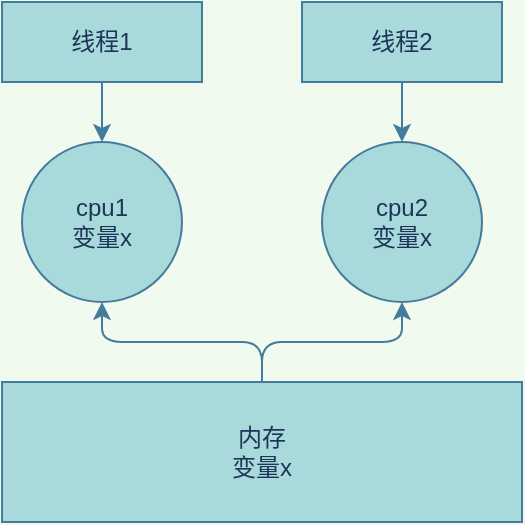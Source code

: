 <mxfile>
    <diagram id="7oTW11_E6rAP86i9HCWp" name="第 1 页">
        <mxGraphModel dx="584" dy="353" grid="1" gridSize="10" guides="1" tooltips="1" connect="1" arrows="1" fold="1" page="1" pageScale="1" pageWidth="827" pageHeight="1169" background="#F1FAEE" math="0" shadow="0">
            <root>
                <mxCell id="0"/>
                <mxCell id="1" parent="0"/>
                <mxCell id="9" style="edgeStyle=orthogonalEdgeStyle;curved=0;rounded=1;sketch=0;orthogonalLoop=1;jettySize=auto;html=1;entryX=0.5;entryY=0;entryDx=0;entryDy=0;fontColor=#1D3557;strokeColor=#457B9D;fillColor=#A8DADC;" edge="1" parent="1" source="2" target="5">
                    <mxGeometry relative="1" as="geometry"/>
                </mxCell>
                <mxCell id="2" value="线程1" style="rounded=0;whiteSpace=wrap;html=1;sketch=0;fontColor=#1D3557;strokeColor=#457B9D;fillColor=#A8DADC;" vertex="1" parent="1">
                    <mxGeometry x="190" y="70" width="100" height="40" as="geometry"/>
                </mxCell>
                <mxCell id="10" style="edgeStyle=orthogonalEdgeStyle;curved=0;rounded=1;sketch=0;orthogonalLoop=1;jettySize=auto;html=1;entryX=0.5;entryY=0;entryDx=0;entryDy=0;fontColor=#1D3557;strokeColor=#457B9D;fillColor=#A8DADC;" edge="1" parent="1" source="3" target="6">
                    <mxGeometry relative="1" as="geometry"/>
                </mxCell>
                <mxCell id="3" value="线程2" style="rounded=0;whiteSpace=wrap;html=1;sketch=0;fontColor=#1D3557;strokeColor=#457B9D;fillColor=#A8DADC;" vertex="1" parent="1">
                    <mxGeometry x="340" y="70" width="100" height="40" as="geometry"/>
                </mxCell>
                <mxCell id="7" style="edgeStyle=orthogonalEdgeStyle;curved=0;rounded=1;sketch=0;orthogonalLoop=1;jettySize=auto;html=1;entryX=0.5;entryY=1;entryDx=0;entryDy=0;fontColor=#1D3557;strokeColor=#457B9D;fillColor=#A8DADC;" edge="1" parent="1" source="4" target="5">
                    <mxGeometry relative="1" as="geometry"/>
                </mxCell>
                <mxCell id="8" style="edgeStyle=orthogonalEdgeStyle;curved=0;rounded=1;sketch=0;orthogonalLoop=1;jettySize=auto;html=1;entryX=0.5;entryY=1;entryDx=0;entryDy=0;fontColor=#1D3557;strokeColor=#457B9D;fillColor=#A8DADC;" edge="1" parent="1" source="4" target="6">
                    <mxGeometry relative="1" as="geometry"/>
                </mxCell>
                <mxCell id="4" value="内存&lt;br&gt;变量x" style="rounded=0;whiteSpace=wrap;html=1;sketch=0;fontColor=#1D3557;strokeColor=#457B9D;fillColor=#A8DADC;" vertex="1" parent="1">
                    <mxGeometry x="190" y="260" width="260" height="70" as="geometry"/>
                </mxCell>
                <mxCell id="5" value="cpu1&lt;br&gt;变量x" style="ellipse;whiteSpace=wrap;html=1;aspect=fixed;rounded=0;sketch=0;fontColor=#1D3557;strokeColor=#457B9D;fillColor=#A8DADC;" vertex="1" parent="1">
                    <mxGeometry x="200" y="140" width="80" height="80" as="geometry"/>
                </mxCell>
                <mxCell id="6" value="cpu2&lt;br&gt;变量x" style="ellipse;whiteSpace=wrap;html=1;aspect=fixed;rounded=0;sketch=0;fontColor=#1D3557;strokeColor=#457B9D;fillColor=#A8DADC;" vertex="1" parent="1">
                    <mxGeometry x="350" y="140" width="80" height="80" as="geometry"/>
                </mxCell>
            </root>
        </mxGraphModel>
    </diagram>
</mxfile>